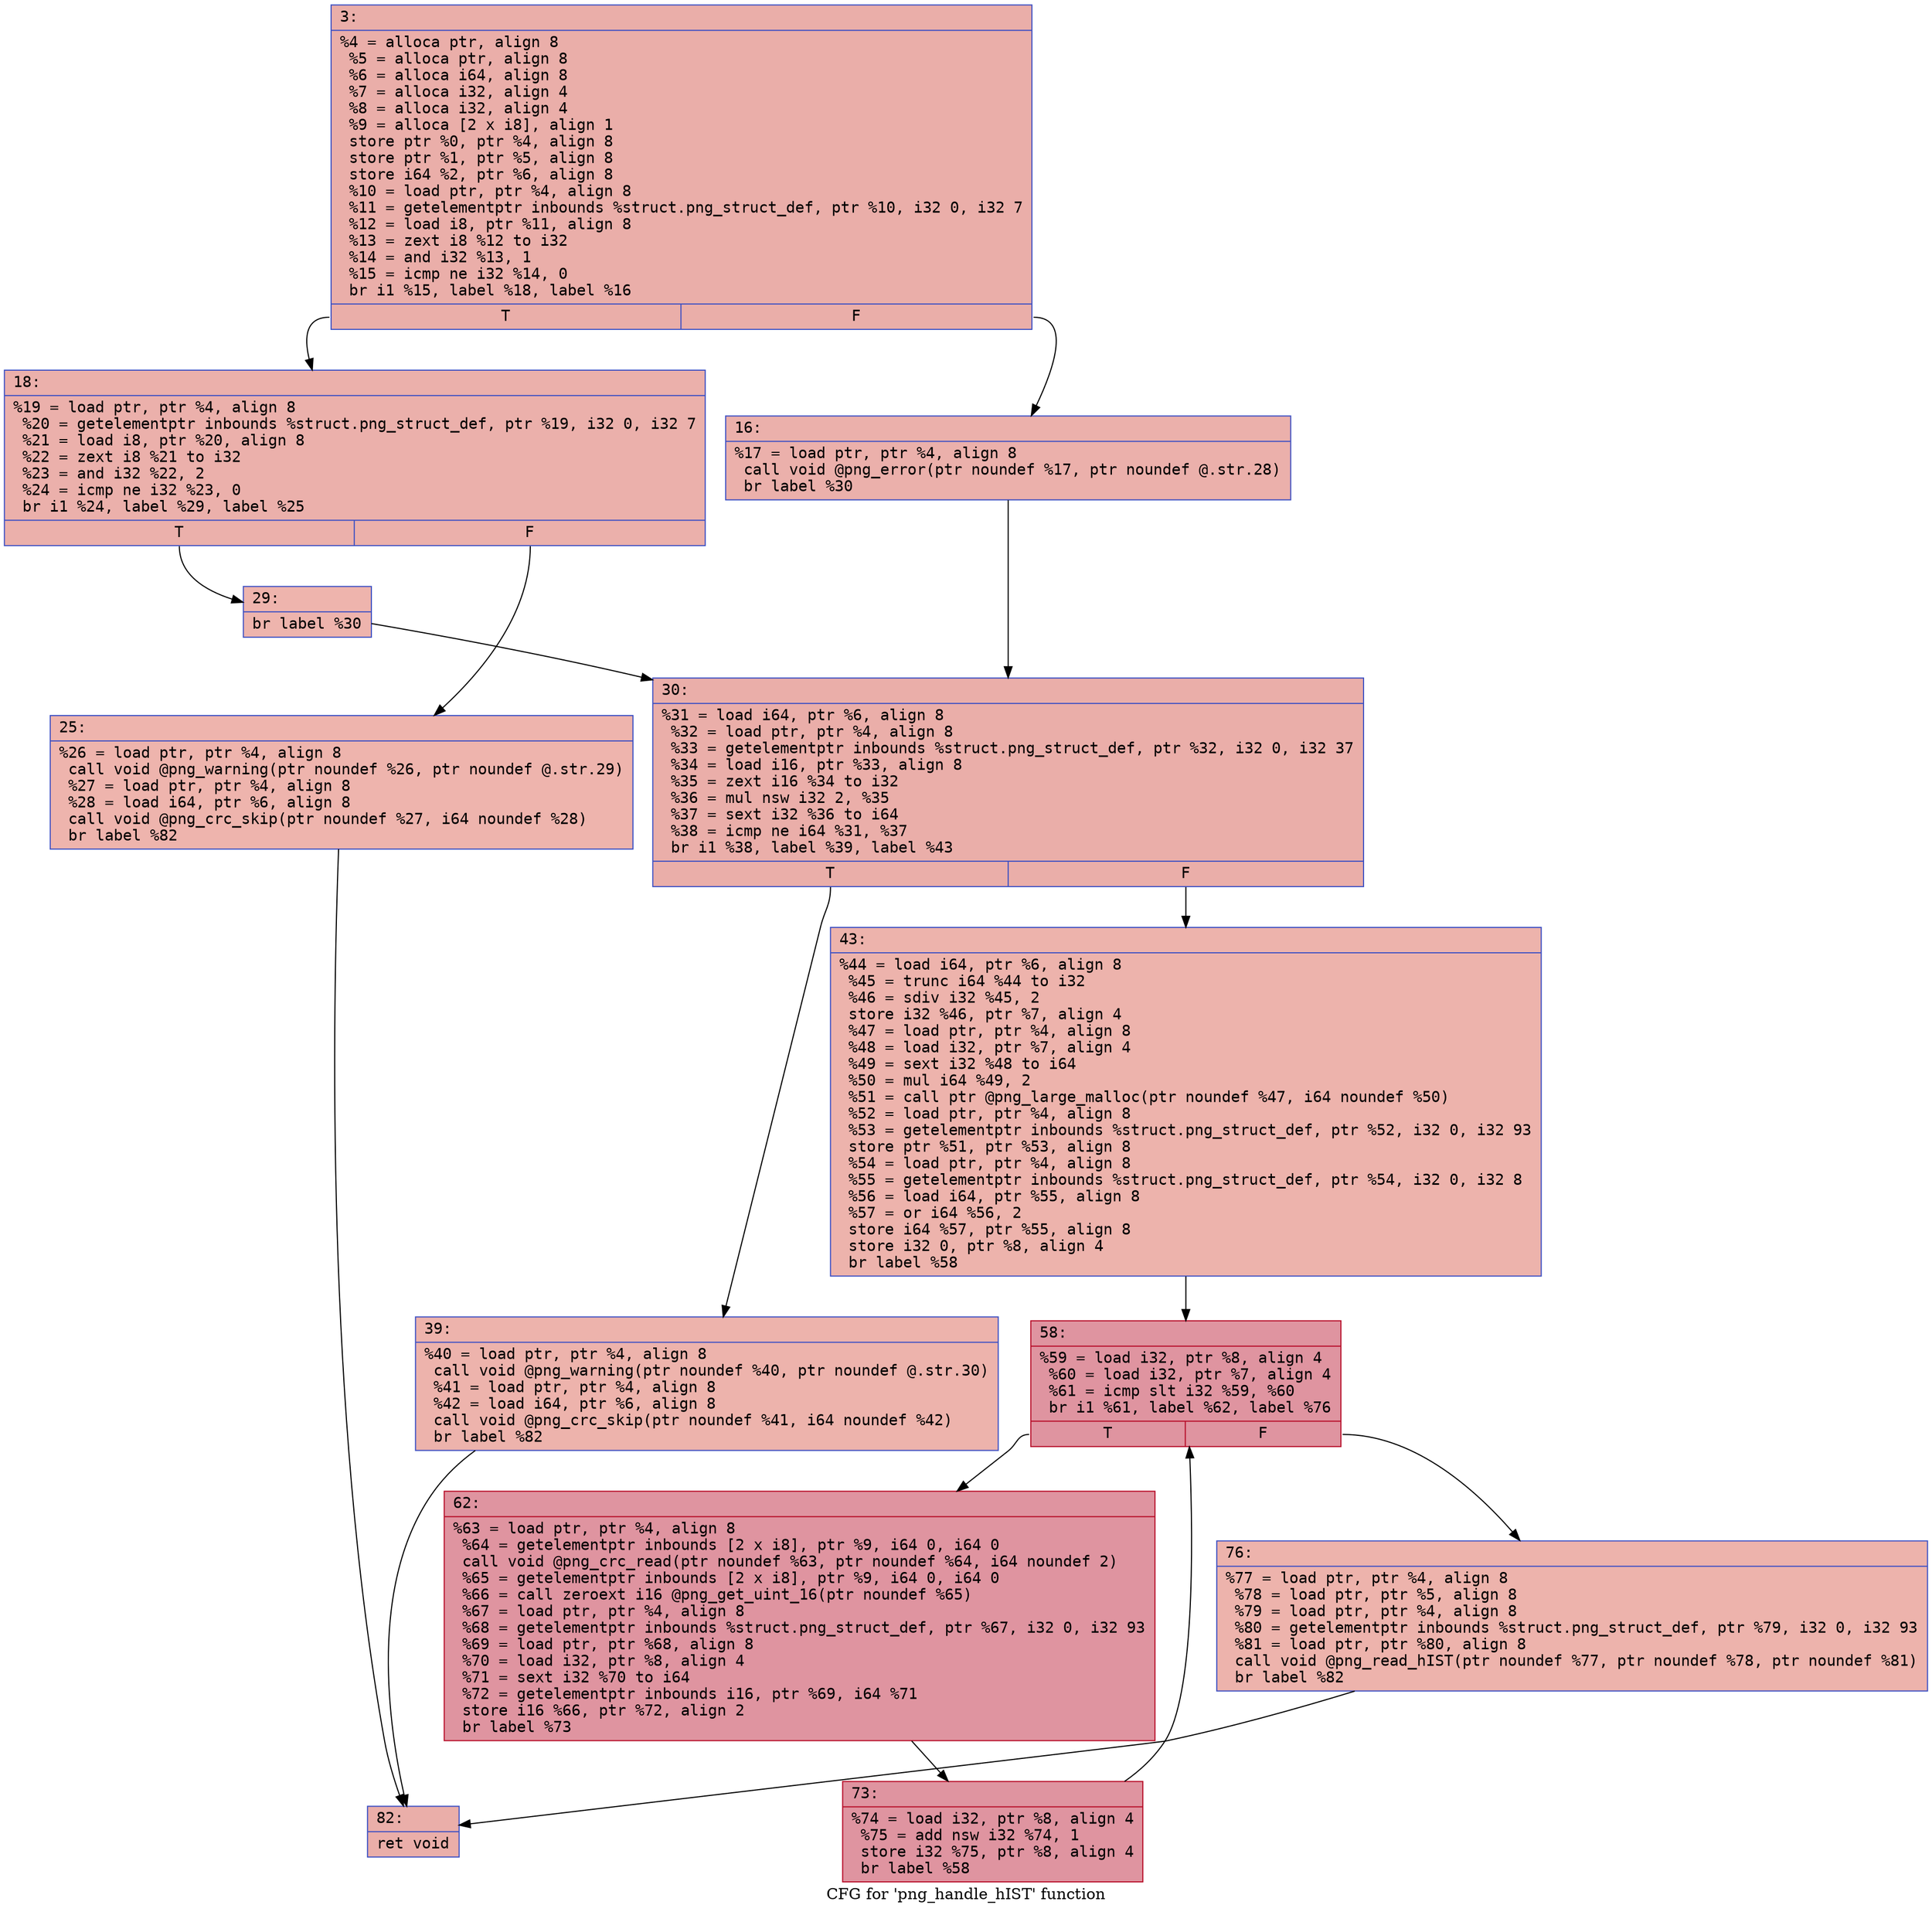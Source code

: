 digraph "CFG for 'png_handle_hIST' function" {
	label="CFG for 'png_handle_hIST' function";

	Node0x600001f7d130 [shape=record,color="#3d50c3ff", style=filled, fillcolor="#d0473d70" fontname="Courier",label="{3:\l|  %4 = alloca ptr, align 8\l  %5 = alloca ptr, align 8\l  %6 = alloca i64, align 8\l  %7 = alloca i32, align 4\l  %8 = alloca i32, align 4\l  %9 = alloca [2 x i8], align 1\l  store ptr %0, ptr %4, align 8\l  store ptr %1, ptr %5, align 8\l  store i64 %2, ptr %6, align 8\l  %10 = load ptr, ptr %4, align 8\l  %11 = getelementptr inbounds %struct.png_struct_def, ptr %10, i32 0, i32 7\l  %12 = load i8, ptr %11, align 8\l  %13 = zext i8 %12 to i32\l  %14 = and i32 %13, 1\l  %15 = icmp ne i32 %14, 0\l  br i1 %15, label %18, label %16\l|{<s0>T|<s1>F}}"];
	Node0x600001f7d130:s0 -> Node0x600001f7d1d0[tooltip="3 -> 18\nProbability 50.00%" ];
	Node0x600001f7d130:s1 -> Node0x600001f7d180[tooltip="3 -> 16\nProbability 50.00%" ];
	Node0x600001f7d180 [shape=record,color="#3d50c3ff", style=filled, fillcolor="#d24b4070" fontname="Courier",label="{16:\l|  %17 = load ptr, ptr %4, align 8\l  call void @png_error(ptr noundef %17, ptr noundef @.str.28)\l  br label %30\l}"];
	Node0x600001f7d180 -> Node0x600001f7d2c0[tooltip="16 -> 30\nProbability 100.00%" ];
	Node0x600001f7d1d0 [shape=record,color="#3d50c3ff", style=filled, fillcolor="#d24b4070" fontname="Courier",label="{18:\l|  %19 = load ptr, ptr %4, align 8\l  %20 = getelementptr inbounds %struct.png_struct_def, ptr %19, i32 0, i32 7\l  %21 = load i8, ptr %20, align 8\l  %22 = zext i8 %21 to i32\l  %23 = and i32 %22, 2\l  %24 = icmp ne i32 %23, 0\l  br i1 %24, label %29, label %25\l|{<s0>T|<s1>F}}"];
	Node0x600001f7d1d0:s0 -> Node0x600001f7d270[tooltip="18 -> 29\nProbability 50.00%" ];
	Node0x600001f7d1d0:s1 -> Node0x600001f7d220[tooltip="18 -> 25\nProbability 50.00%" ];
	Node0x600001f7d220 [shape=record,color="#3d50c3ff", style=filled, fillcolor="#d8564670" fontname="Courier",label="{25:\l|  %26 = load ptr, ptr %4, align 8\l  call void @png_warning(ptr noundef %26, ptr noundef @.str.29)\l  %27 = load ptr, ptr %4, align 8\l  %28 = load i64, ptr %6, align 8\l  call void @png_crc_skip(ptr noundef %27, i64 noundef %28)\l  br label %82\l}"];
	Node0x600001f7d220 -> Node0x600001f7d4f0[tooltip="25 -> 82\nProbability 100.00%" ];
	Node0x600001f7d270 [shape=record,color="#3d50c3ff", style=filled, fillcolor="#d8564670" fontname="Courier",label="{29:\l|  br label %30\l}"];
	Node0x600001f7d270 -> Node0x600001f7d2c0[tooltip="29 -> 30\nProbability 100.00%" ];
	Node0x600001f7d2c0 [shape=record,color="#3d50c3ff", style=filled, fillcolor="#d0473d70" fontname="Courier",label="{30:\l|  %31 = load i64, ptr %6, align 8\l  %32 = load ptr, ptr %4, align 8\l  %33 = getelementptr inbounds %struct.png_struct_def, ptr %32, i32 0, i32 37\l  %34 = load i16, ptr %33, align 8\l  %35 = zext i16 %34 to i32\l  %36 = mul nsw i32 2, %35\l  %37 = sext i32 %36 to i64\l  %38 = icmp ne i64 %31, %37\l  br i1 %38, label %39, label %43\l|{<s0>T|<s1>F}}"];
	Node0x600001f7d2c0:s0 -> Node0x600001f7d310[tooltip="30 -> 39\nProbability 50.00%" ];
	Node0x600001f7d2c0:s1 -> Node0x600001f7d360[tooltip="30 -> 43\nProbability 50.00%" ];
	Node0x600001f7d310 [shape=record,color="#3d50c3ff", style=filled, fillcolor="#d6524470" fontname="Courier",label="{39:\l|  %40 = load ptr, ptr %4, align 8\l  call void @png_warning(ptr noundef %40, ptr noundef @.str.30)\l  %41 = load ptr, ptr %4, align 8\l  %42 = load i64, ptr %6, align 8\l  call void @png_crc_skip(ptr noundef %41, i64 noundef %42)\l  br label %82\l}"];
	Node0x600001f7d310 -> Node0x600001f7d4f0[tooltip="39 -> 82\nProbability 100.00%" ];
	Node0x600001f7d360 [shape=record,color="#3d50c3ff", style=filled, fillcolor="#d6524470" fontname="Courier",label="{43:\l|  %44 = load i64, ptr %6, align 8\l  %45 = trunc i64 %44 to i32\l  %46 = sdiv i32 %45, 2\l  store i32 %46, ptr %7, align 4\l  %47 = load ptr, ptr %4, align 8\l  %48 = load i32, ptr %7, align 4\l  %49 = sext i32 %48 to i64\l  %50 = mul i64 %49, 2\l  %51 = call ptr @png_large_malloc(ptr noundef %47, i64 noundef %50)\l  %52 = load ptr, ptr %4, align 8\l  %53 = getelementptr inbounds %struct.png_struct_def, ptr %52, i32 0, i32 93\l  store ptr %51, ptr %53, align 8\l  %54 = load ptr, ptr %4, align 8\l  %55 = getelementptr inbounds %struct.png_struct_def, ptr %54, i32 0, i32 8\l  %56 = load i64, ptr %55, align 8\l  %57 = or i64 %56, 2\l  store i64 %57, ptr %55, align 8\l  store i32 0, ptr %8, align 4\l  br label %58\l}"];
	Node0x600001f7d360 -> Node0x600001f7d3b0[tooltip="43 -> 58\nProbability 100.00%" ];
	Node0x600001f7d3b0 [shape=record,color="#b70d28ff", style=filled, fillcolor="#b70d2870" fontname="Courier",label="{58:\l|  %59 = load i32, ptr %8, align 4\l  %60 = load i32, ptr %7, align 4\l  %61 = icmp slt i32 %59, %60\l  br i1 %61, label %62, label %76\l|{<s0>T|<s1>F}}"];
	Node0x600001f7d3b0:s0 -> Node0x600001f7d400[tooltip="58 -> 62\nProbability 96.88%" ];
	Node0x600001f7d3b0:s1 -> Node0x600001f7d4a0[tooltip="58 -> 76\nProbability 3.12%" ];
	Node0x600001f7d400 [shape=record,color="#b70d28ff", style=filled, fillcolor="#b70d2870" fontname="Courier",label="{62:\l|  %63 = load ptr, ptr %4, align 8\l  %64 = getelementptr inbounds [2 x i8], ptr %9, i64 0, i64 0\l  call void @png_crc_read(ptr noundef %63, ptr noundef %64, i64 noundef 2)\l  %65 = getelementptr inbounds [2 x i8], ptr %9, i64 0, i64 0\l  %66 = call zeroext i16 @png_get_uint_16(ptr noundef %65)\l  %67 = load ptr, ptr %4, align 8\l  %68 = getelementptr inbounds %struct.png_struct_def, ptr %67, i32 0, i32 93\l  %69 = load ptr, ptr %68, align 8\l  %70 = load i32, ptr %8, align 4\l  %71 = sext i32 %70 to i64\l  %72 = getelementptr inbounds i16, ptr %69, i64 %71\l  store i16 %66, ptr %72, align 2\l  br label %73\l}"];
	Node0x600001f7d400 -> Node0x600001f7d450[tooltip="62 -> 73\nProbability 100.00%" ];
	Node0x600001f7d450 [shape=record,color="#b70d28ff", style=filled, fillcolor="#b70d2870" fontname="Courier",label="{73:\l|  %74 = load i32, ptr %8, align 4\l  %75 = add nsw i32 %74, 1\l  store i32 %75, ptr %8, align 4\l  br label %58\l}"];
	Node0x600001f7d450 -> Node0x600001f7d3b0[tooltip="73 -> 58\nProbability 100.00%" ];
	Node0x600001f7d4a0 [shape=record,color="#3d50c3ff", style=filled, fillcolor="#d6524470" fontname="Courier",label="{76:\l|  %77 = load ptr, ptr %4, align 8\l  %78 = load ptr, ptr %5, align 8\l  %79 = load ptr, ptr %4, align 8\l  %80 = getelementptr inbounds %struct.png_struct_def, ptr %79, i32 0, i32 93\l  %81 = load ptr, ptr %80, align 8\l  call void @png_read_hIST(ptr noundef %77, ptr noundef %78, ptr noundef %81)\l  br label %82\l}"];
	Node0x600001f7d4a0 -> Node0x600001f7d4f0[tooltip="76 -> 82\nProbability 100.00%" ];
	Node0x600001f7d4f0 [shape=record,color="#3d50c3ff", style=filled, fillcolor="#d0473d70" fontname="Courier",label="{82:\l|  ret void\l}"];
}
